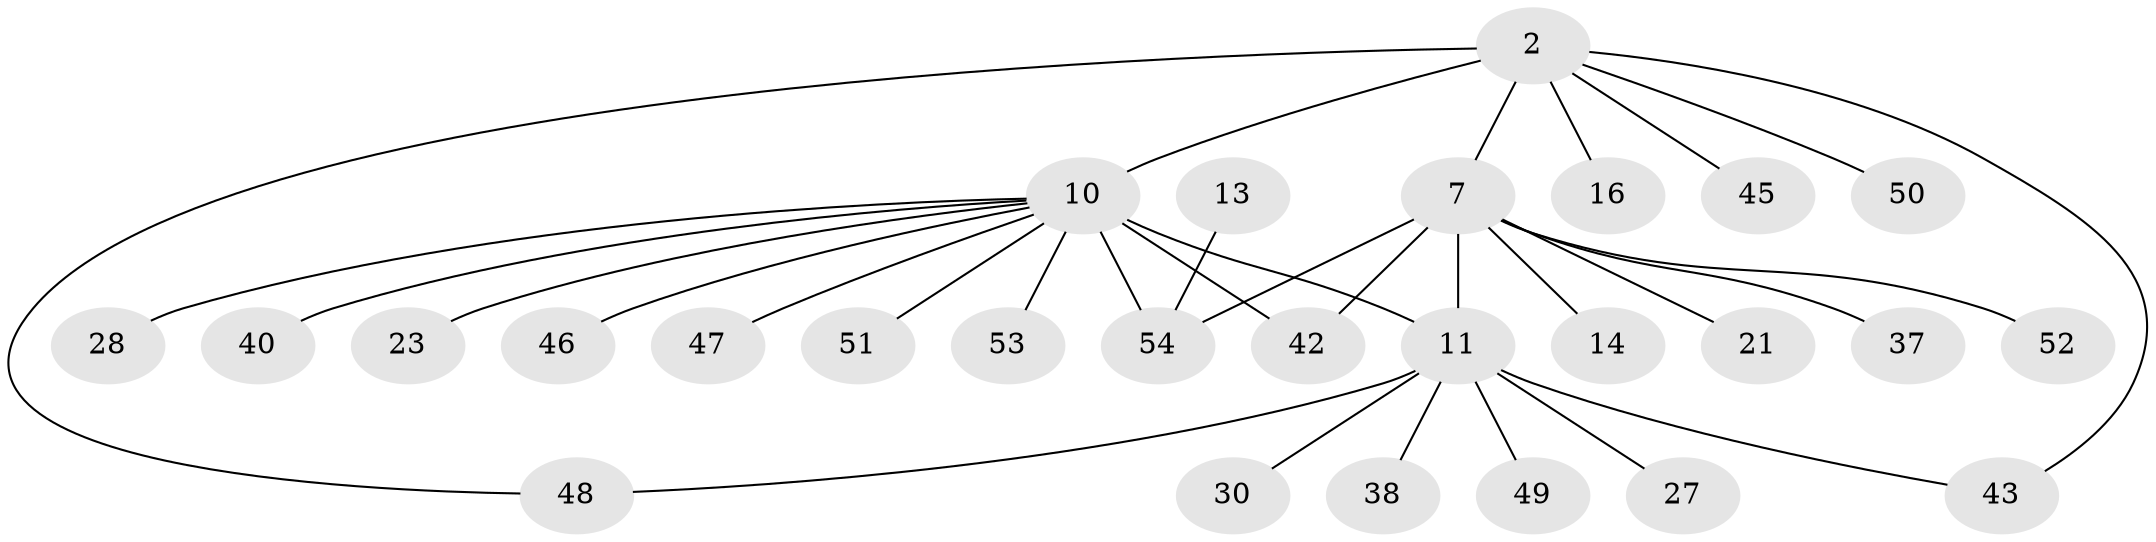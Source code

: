 // original degree distribution, {2: 0.2777777777777778, 8: 0.018518518518518517, 7: 0.018518518518518517, 4: 0.07407407407407407, 6: 0.018518518518518517, 9: 0.018518518518518517, 3: 0.07407407407407407, 12: 0.018518518518518517, 1: 0.48148148148148145}
// Generated by graph-tools (version 1.1) at 2025/54/03/09/25 04:54:31]
// undirected, 27 vertices, 31 edges
graph export_dot {
graph [start="1"]
  node [color=gray90,style=filled];
  2;
  7 [super="+1"];
  10 [super="+9"];
  11 [super="+5"];
  13;
  14;
  16;
  21;
  23 [super="+22"];
  27;
  28;
  30;
  37 [super="+26"];
  38 [super="+34"];
  40;
  42;
  43;
  45 [super="+31"];
  46;
  47;
  48 [super="+32+39"];
  49 [super="+25"];
  50 [super="+35+44"];
  51;
  52;
  53 [super="+41"];
  54 [super="+8"];
  2 -- 10 [weight=2];
  2 -- 16;
  2 -- 43;
  2 -- 50;
  2 -- 45;
  2 -- 48;
  2 -- 7;
  7 -- 14;
  7 -- 21;
  7 -- 42;
  7 -- 52;
  7 -- 54;
  7 -- 11 [weight=2];
  7 -- 37;
  10 -- 11 [weight=3];
  10 -- 28;
  10 -- 40;
  10 -- 42;
  10 -- 51;
  10 -- 54 [weight=2];
  10 -- 46;
  10 -- 47;
  10 -- 23;
  10 -- 53;
  11 -- 43;
  11 -- 27;
  11 -- 30;
  11 -- 49;
  11 -- 48;
  11 -- 38;
  13 -- 54;
}
